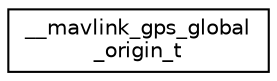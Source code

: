 digraph "Graphical Class Hierarchy"
{
 // INTERACTIVE_SVG=YES
  edge [fontname="Helvetica",fontsize="10",labelfontname="Helvetica",labelfontsize="10"];
  node [fontname="Helvetica",fontsize="10",shape=record];
  rankdir="LR";
  Node1 [label="__mavlink_gps_global\l_origin_t",height=0.2,width=0.4,color="black", fillcolor="white", style="filled",URL="$struct____mavlink__gps__global__origin__t.html"];
}
